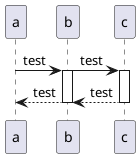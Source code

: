{
  "sha1": "saulfv9n66t1mt7ev99pw8m4ptgf8l6",
  "insertion": {
    "when": "2024-06-04T17:28:44.856Z",
    "url": "https://forum.plantuml.net/10505/teoz-rendering-issues?show=14796#c14796",
    "user": "plantuml@gmail.com"
  }
}
@startuml

!pragma teoz true

a->b: test
activate b
&b->c: test
activate c
c-->b: test
deactivate c
&b-->a: test
deactivate b


@enduml
